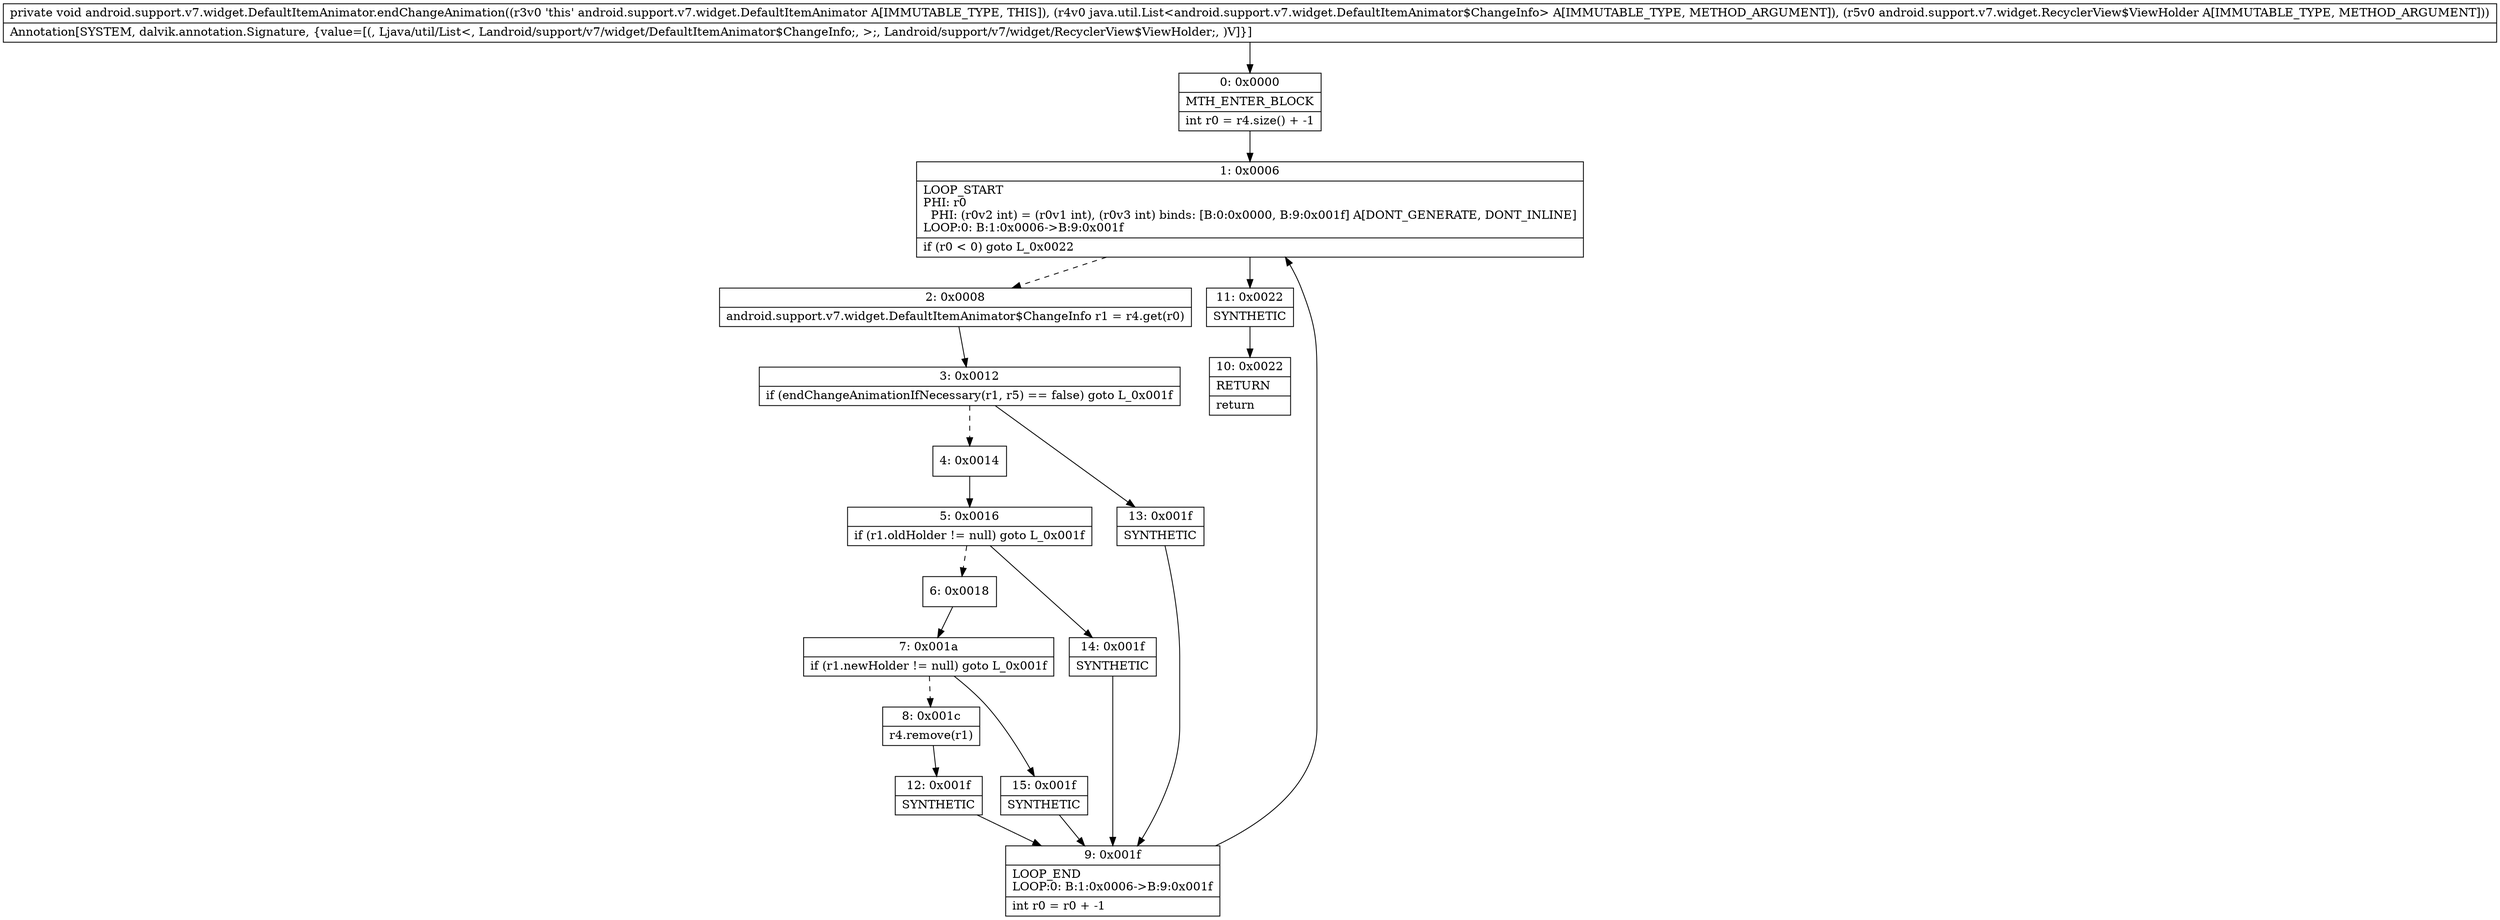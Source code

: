 digraph "CFG forandroid.support.v7.widget.DefaultItemAnimator.endChangeAnimation(Ljava\/util\/List;Landroid\/support\/v7\/widget\/RecyclerView$ViewHolder;)V" {
Node_0 [shape=record,label="{0\:\ 0x0000|MTH_ENTER_BLOCK\l|int r0 = r4.size() + \-1\l}"];
Node_1 [shape=record,label="{1\:\ 0x0006|LOOP_START\lPHI: r0 \l  PHI: (r0v2 int) = (r0v1 int), (r0v3 int) binds: [B:0:0x0000, B:9:0x001f] A[DONT_GENERATE, DONT_INLINE]\lLOOP:0: B:1:0x0006\-\>B:9:0x001f\l|if (r0 \< 0) goto L_0x0022\l}"];
Node_2 [shape=record,label="{2\:\ 0x0008|android.support.v7.widget.DefaultItemAnimator$ChangeInfo r1 = r4.get(r0)\l}"];
Node_3 [shape=record,label="{3\:\ 0x0012|if (endChangeAnimationIfNecessary(r1, r5) == false) goto L_0x001f\l}"];
Node_4 [shape=record,label="{4\:\ 0x0014}"];
Node_5 [shape=record,label="{5\:\ 0x0016|if (r1.oldHolder != null) goto L_0x001f\l}"];
Node_6 [shape=record,label="{6\:\ 0x0018}"];
Node_7 [shape=record,label="{7\:\ 0x001a|if (r1.newHolder != null) goto L_0x001f\l}"];
Node_8 [shape=record,label="{8\:\ 0x001c|r4.remove(r1)\l}"];
Node_9 [shape=record,label="{9\:\ 0x001f|LOOP_END\lLOOP:0: B:1:0x0006\-\>B:9:0x001f\l|int r0 = r0 + \-1\l}"];
Node_10 [shape=record,label="{10\:\ 0x0022|RETURN\l|return\l}"];
Node_11 [shape=record,label="{11\:\ 0x0022|SYNTHETIC\l}"];
Node_12 [shape=record,label="{12\:\ 0x001f|SYNTHETIC\l}"];
Node_13 [shape=record,label="{13\:\ 0x001f|SYNTHETIC\l}"];
Node_14 [shape=record,label="{14\:\ 0x001f|SYNTHETIC\l}"];
Node_15 [shape=record,label="{15\:\ 0x001f|SYNTHETIC\l}"];
MethodNode[shape=record,label="{private void android.support.v7.widget.DefaultItemAnimator.endChangeAnimation((r3v0 'this' android.support.v7.widget.DefaultItemAnimator A[IMMUTABLE_TYPE, THIS]), (r4v0 java.util.List\<android.support.v7.widget.DefaultItemAnimator$ChangeInfo\> A[IMMUTABLE_TYPE, METHOD_ARGUMENT]), (r5v0 android.support.v7.widget.RecyclerView$ViewHolder A[IMMUTABLE_TYPE, METHOD_ARGUMENT]))  | Annotation[SYSTEM, dalvik.annotation.Signature, \{value=[(, Ljava\/util\/List\<, Landroid\/support\/v7\/widget\/DefaultItemAnimator$ChangeInfo;, \>;, Landroid\/support\/v7\/widget\/RecyclerView$ViewHolder;, )V]\}]\l}"];
MethodNode -> Node_0;
Node_0 -> Node_1;
Node_1 -> Node_2[style=dashed];
Node_1 -> Node_11;
Node_2 -> Node_3;
Node_3 -> Node_4[style=dashed];
Node_3 -> Node_13;
Node_4 -> Node_5;
Node_5 -> Node_6[style=dashed];
Node_5 -> Node_14;
Node_6 -> Node_7;
Node_7 -> Node_8[style=dashed];
Node_7 -> Node_15;
Node_8 -> Node_12;
Node_9 -> Node_1;
Node_11 -> Node_10;
Node_12 -> Node_9;
Node_13 -> Node_9;
Node_14 -> Node_9;
Node_15 -> Node_9;
}

